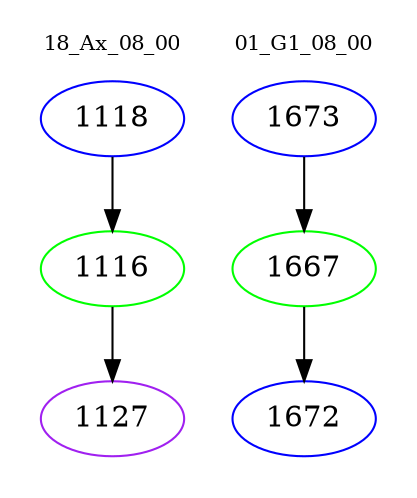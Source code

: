 digraph{
subgraph cluster_0 {
color = white
label = "18_Ax_08_00";
fontsize=10;
T0_1118 [label="1118", color="blue"]
T0_1118 -> T0_1116 [color="black"]
T0_1116 [label="1116", color="green"]
T0_1116 -> T0_1127 [color="black"]
T0_1127 [label="1127", color="purple"]
}
subgraph cluster_1 {
color = white
label = "01_G1_08_00";
fontsize=10;
T1_1673 [label="1673", color="blue"]
T1_1673 -> T1_1667 [color="black"]
T1_1667 [label="1667", color="green"]
T1_1667 -> T1_1672 [color="black"]
T1_1672 [label="1672", color="blue"]
}
}
